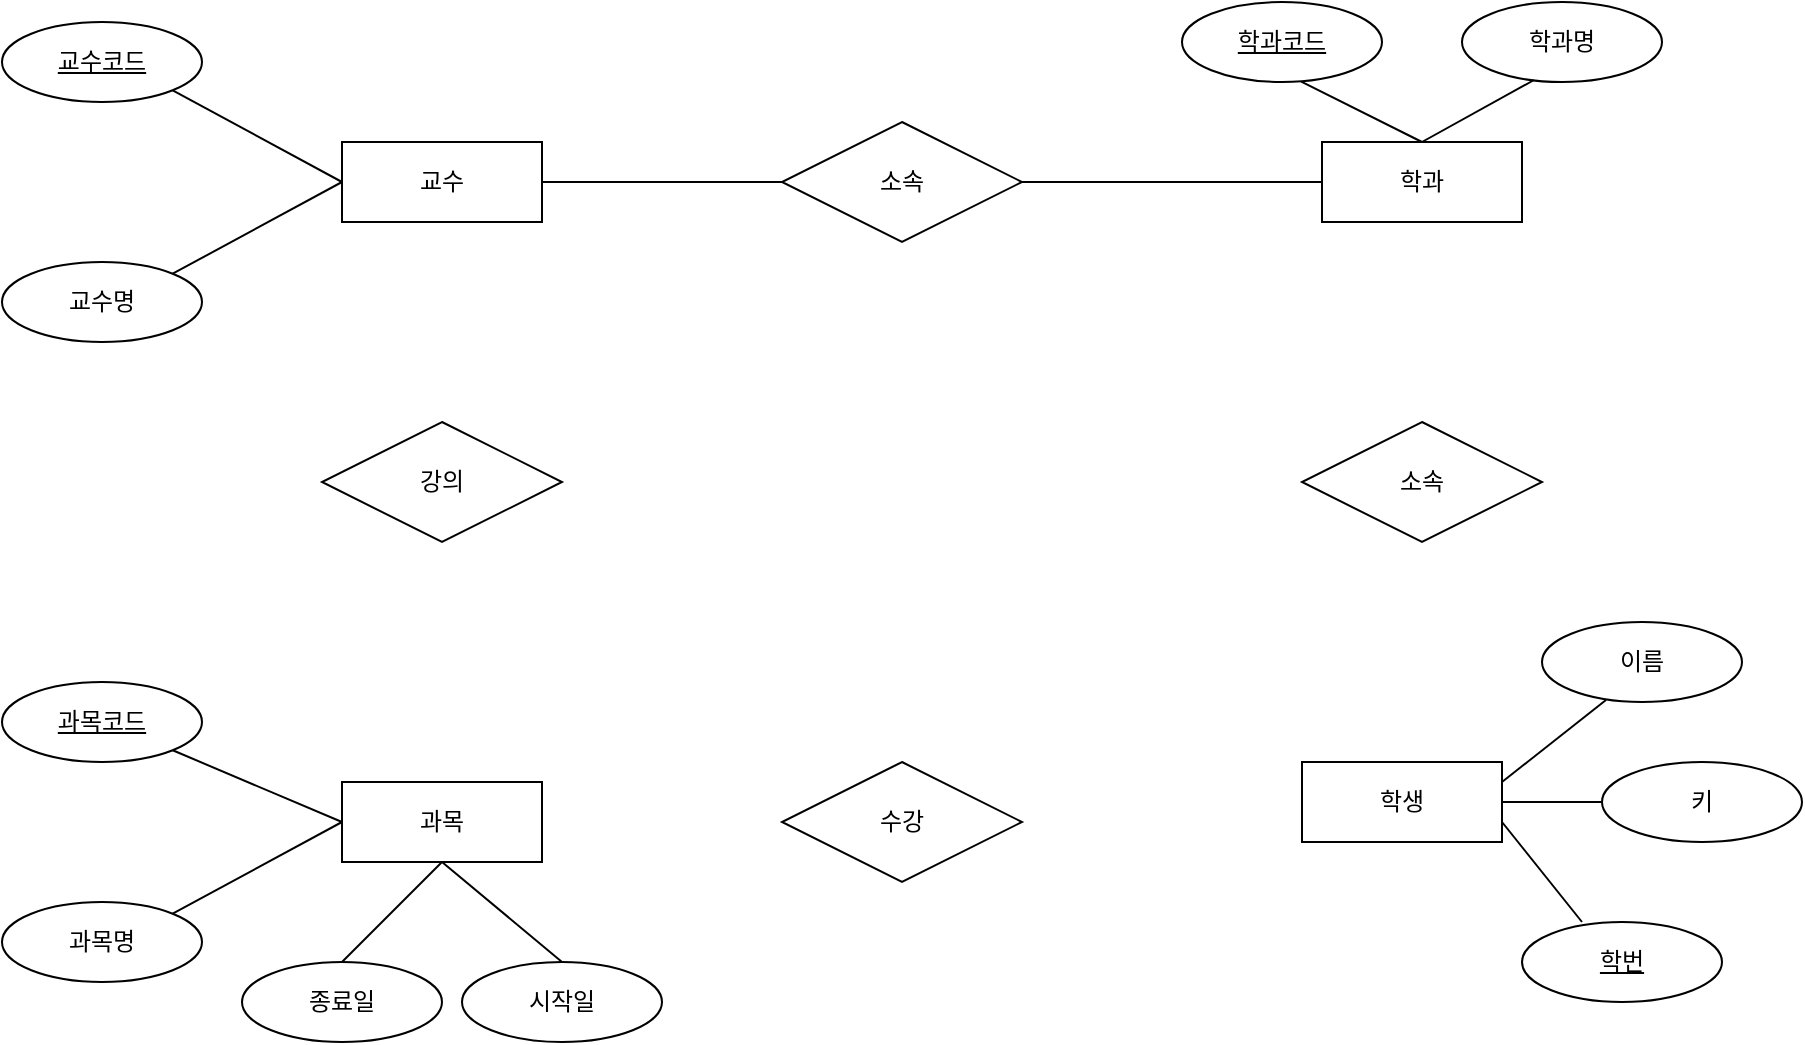 <mxfile version="24.3.1" type="github">
  <diagram name="페이지-1" id="338jlXudHpVySwIE1spO">
    <mxGraphModel dx="1434" dy="746" grid="1" gridSize="10" guides="1" tooltips="1" connect="1" arrows="1" fold="1" page="1" pageScale="1" pageWidth="827" pageHeight="1169" math="0" shadow="0">
      <root>
        <mxCell id="0" />
        <mxCell id="1" parent="0" />
        <mxCell id="u0V897KYy9bcApE3nfHY-1" value="교수" style="whiteSpace=wrap;html=1;align=center;" vertex="1" parent="1">
          <mxGeometry x="220" y="170" width="100" height="40" as="geometry" />
        </mxCell>
        <mxCell id="u0V897KYy9bcApE3nfHY-2" value="학과" style="whiteSpace=wrap;html=1;align=center;" vertex="1" parent="1">
          <mxGeometry x="710" y="170" width="100" height="40" as="geometry" />
        </mxCell>
        <mxCell id="u0V897KYy9bcApE3nfHY-3" value="과목" style="whiteSpace=wrap;html=1;align=center;" vertex="1" parent="1">
          <mxGeometry x="220" y="490" width="100" height="40" as="geometry" />
        </mxCell>
        <mxCell id="u0V897KYy9bcApE3nfHY-4" value="학생" style="whiteSpace=wrap;html=1;align=center;" vertex="1" parent="1">
          <mxGeometry x="700" y="480" width="100" height="40" as="geometry" />
        </mxCell>
        <mxCell id="u0V897KYy9bcApE3nfHY-5" value="교수명" style="ellipse;whiteSpace=wrap;html=1;align=center;" vertex="1" parent="1">
          <mxGeometry x="50" y="230" width="100" height="40" as="geometry" />
        </mxCell>
        <mxCell id="u0V897KYy9bcApE3nfHY-6" value="교수코드" style="ellipse;whiteSpace=wrap;html=1;align=center;fontStyle=4;" vertex="1" parent="1">
          <mxGeometry x="50" y="110" width="100" height="40" as="geometry" />
        </mxCell>
        <mxCell id="u0V897KYy9bcApE3nfHY-9" value="" style="endArrow=none;html=1;rounded=0;exitX=1;exitY=1;exitDx=0;exitDy=0;entryX=0;entryY=0.5;entryDx=0;entryDy=0;" edge="1" parent="1" source="u0V897KYy9bcApE3nfHY-6" target="u0V897KYy9bcApE3nfHY-1">
          <mxGeometry relative="1" as="geometry">
            <mxPoint x="334" y="270" as="sourcePoint" />
            <mxPoint x="494" y="270" as="targetPoint" />
          </mxGeometry>
        </mxCell>
        <mxCell id="u0V897KYy9bcApE3nfHY-16" value="" style="endArrow=none;html=1;rounded=0;exitX=1;exitY=0;exitDx=0;exitDy=0;entryX=0;entryY=0.5;entryDx=0;entryDy=0;" edge="1" parent="1" source="u0V897KYy9bcApE3nfHY-5" target="u0V897KYy9bcApE3nfHY-1">
          <mxGeometry relative="1" as="geometry">
            <mxPoint x="530" y="280" as="sourcePoint" />
            <mxPoint x="690" y="280" as="targetPoint" />
          </mxGeometry>
        </mxCell>
        <mxCell id="u0V897KYy9bcApE3nfHY-17" value="과목명" style="ellipse;whiteSpace=wrap;html=1;align=center;" vertex="1" parent="1">
          <mxGeometry x="50" y="550" width="100" height="40" as="geometry" />
        </mxCell>
        <mxCell id="u0V897KYy9bcApE3nfHY-18" value="과목코드" style="ellipse;whiteSpace=wrap;html=1;align=center;fontStyle=4;" vertex="1" parent="1">
          <mxGeometry x="50" y="440" width="100" height="40" as="geometry" />
        </mxCell>
        <mxCell id="u0V897KYy9bcApE3nfHY-20" value="" style="endArrow=none;html=1;rounded=0;exitX=1;exitY=1;exitDx=0;exitDy=0;entryX=0;entryY=0.5;entryDx=0;entryDy=0;" edge="1" parent="1" source="u0V897KYy9bcApE3nfHY-18" target="u0V897KYy9bcApE3nfHY-3">
          <mxGeometry relative="1" as="geometry">
            <mxPoint x="135" y="459.86" as="sourcePoint" />
            <mxPoint x="200" y="505.86" as="targetPoint" />
          </mxGeometry>
        </mxCell>
        <mxCell id="u0V897KYy9bcApE3nfHY-21" value="" style="endArrow=none;html=1;rounded=0;exitX=1;exitY=0;exitDx=0;exitDy=0;entryX=0;entryY=0.5;entryDx=0;entryDy=0;" edge="1" parent="1" source="u0V897KYy9bcApE3nfHY-17" target="u0V897KYy9bcApE3nfHY-3">
          <mxGeometry relative="1" as="geometry">
            <mxPoint x="135" y="551.86" as="sourcePoint" />
            <mxPoint x="200" y="505.86" as="targetPoint" />
          </mxGeometry>
        </mxCell>
        <mxCell id="u0V897KYy9bcApE3nfHY-22" value="종료일" style="ellipse;whiteSpace=wrap;html=1;align=center;" vertex="1" parent="1">
          <mxGeometry x="170" y="580" width="100" height="40" as="geometry" />
        </mxCell>
        <mxCell id="u0V897KYy9bcApE3nfHY-23" value="시작일" style="ellipse;whiteSpace=wrap;html=1;align=center;" vertex="1" parent="1">
          <mxGeometry x="280" y="580" width="100" height="40" as="geometry" />
        </mxCell>
        <mxCell id="u0V897KYy9bcApE3nfHY-24" value="" style="endArrow=none;html=1;rounded=0;exitX=0.5;exitY=0;exitDx=0;exitDy=0;entryX=0.5;entryY=1;entryDx=0;entryDy=0;" edge="1" parent="1" source="u0V897KYy9bcApE3nfHY-22" target="u0V897KYy9bcApE3nfHY-3">
          <mxGeometry relative="1" as="geometry">
            <mxPoint x="199.64" y="580.14" as="sourcePoint" />
            <mxPoint x="264.64" y="530" as="targetPoint" />
          </mxGeometry>
        </mxCell>
        <mxCell id="u0V897KYy9bcApE3nfHY-25" value="" style="endArrow=none;html=1;rounded=0;exitX=0.5;exitY=0;exitDx=0;exitDy=0;entryX=0.5;entryY=1;entryDx=0;entryDy=0;" edge="1" parent="1" source="u0V897KYy9bcApE3nfHY-23" target="u0V897KYy9bcApE3nfHY-3">
          <mxGeometry relative="1" as="geometry">
            <mxPoint x="330" y="580" as="sourcePoint" />
            <mxPoint x="260" y="520" as="targetPoint" />
          </mxGeometry>
        </mxCell>
        <mxCell id="u0V897KYy9bcApE3nfHY-26" value="키" style="ellipse;whiteSpace=wrap;html=1;align=center;" vertex="1" parent="1">
          <mxGeometry x="850" y="480" width="100" height="40" as="geometry" />
        </mxCell>
        <mxCell id="u0V897KYy9bcApE3nfHY-29" value="이름" style="ellipse;whiteSpace=wrap;html=1;align=center;" vertex="1" parent="1">
          <mxGeometry x="820" y="410" width="100" height="40" as="geometry" />
        </mxCell>
        <mxCell id="u0V897KYy9bcApE3nfHY-30" value="학번" style="ellipse;whiteSpace=wrap;html=1;align=center;fontStyle=4;" vertex="1" parent="1">
          <mxGeometry x="810" y="560" width="100" height="40" as="geometry" />
        </mxCell>
        <mxCell id="u0V897KYy9bcApE3nfHY-31" value="학과코드" style="ellipse;whiteSpace=wrap;html=1;align=center;fontStyle=4;" vertex="1" parent="1">
          <mxGeometry x="640" y="100" width="100" height="40" as="geometry" />
        </mxCell>
        <mxCell id="u0V897KYy9bcApE3nfHY-32" value="학과명" style="ellipse;whiteSpace=wrap;html=1;align=center;" vertex="1" parent="1">
          <mxGeometry x="780" y="100" width="100" height="40" as="geometry" />
        </mxCell>
        <mxCell id="u0V897KYy9bcApE3nfHY-33" value="" style="endArrow=none;html=1;rounded=0;exitX=1;exitY=1;exitDx=0;exitDy=0;entryX=0.5;entryY=0;entryDx=0;entryDy=0;" edge="1" parent="1" target="u0V897KYy9bcApE3nfHY-2">
          <mxGeometry relative="1" as="geometry">
            <mxPoint x="699.64" y="139.86" as="sourcePoint" />
            <mxPoint x="750" y="180" as="targetPoint" />
          </mxGeometry>
        </mxCell>
        <mxCell id="u0V897KYy9bcApE3nfHY-34" value="" style="endArrow=none;html=1;rounded=0;exitX=0.36;exitY=0.975;exitDx=0;exitDy=0;entryX=0.5;entryY=0;entryDx=0;entryDy=0;exitPerimeter=0;" edge="1" parent="1" source="u0V897KYy9bcApE3nfHY-32" target="u0V897KYy9bcApE3nfHY-2">
          <mxGeometry relative="1" as="geometry">
            <mxPoint x="790" y="139.86" as="sourcePoint" />
            <mxPoint x="840.36" y="180" as="targetPoint" />
          </mxGeometry>
        </mxCell>
        <mxCell id="u0V897KYy9bcApE3nfHY-35" value="" style="endArrow=none;html=1;rounded=0;exitX=0.32;exitY=0.975;exitDx=0;exitDy=0;entryX=1;entryY=0.25;entryDx=0;entryDy=0;exitPerimeter=0;" edge="1" parent="1" source="u0V897KYy9bcApE3nfHY-29" target="u0V897KYy9bcApE3nfHY-4">
          <mxGeometry relative="1" as="geometry">
            <mxPoint x="850" y="439" as="sourcePoint" />
            <mxPoint x="794" y="480" as="targetPoint" />
          </mxGeometry>
        </mxCell>
        <mxCell id="u0V897KYy9bcApE3nfHY-36" value="" style="endArrow=none;html=1;rounded=0;exitX=0;exitY=0.5;exitDx=0;exitDy=0;entryX=1;entryY=0.5;entryDx=0;entryDy=0;" edge="1" parent="1" source="u0V897KYy9bcApE3nfHY-26" target="u0V897KYy9bcApE3nfHY-4">
          <mxGeometry relative="1" as="geometry">
            <mxPoint x="852" y="519" as="sourcePoint" />
            <mxPoint x="800" y="560" as="targetPoint" />
          </mxGeometry>
        </mxCell>
        <mxCell id="u0V897KYy9bcApE3nfHY-37" value="" style="endArrow=none;html=1;rounded=0;exitX=0.3;exitY=0;exitDx=0;exitDy=0;entryX=1;entryY=0.75;entryDx=0;entryDy=0;exitPerimeter=0;" edge="1" parent="1" source="u0V897KYy9bcApE3nfHY-30" target="u0V897KYy9bcApE3nfHY-4">
          <mxGeometry relative="1" as="geometry">
            <mxPoint x="852" y="510" as="sourcePoint" />
            <mxPoint x="800" y="551" as="targetPoint" />
          </mxGeometry>
        </mxCell>
        <mxCell id="u0V897KYy9bcApE3nfHY-39" value="소속" style="shape=rhombus;perimeter=rhombusPerimeter;whiteSpace=wrap;html=1;align=center;" vertex="1" parent="1">
          <mxGeometry x="440" y="160" width="120" height="60" as="geometry" />
        </mxCell>
        <mxCell id="u0V897KYy9bcApE3nfHY-41" value="강의" style="shape=rhombus;perimeter=rhombusPerimeter;whiteSpace=wrap;html=1;align=center;" vertex="1" parent="1">
          <mxGeometry x="210" y="310" width="120" height="60" as="geometry" />
        </mxCell>
        <mxCell id="u0V897KYy9bcApE3nfHY-42" value="소속" style="shape=rhombus;perimeter=rhombusPerimeter;whiteSpace=wrap;html=1;align=center;" vertex="1" parent="1">
          <mxGeometry x="700" y="310" width="120" height="60" as="geometry" />
        </mxCell>
        <mxCell id="u0V897KYy9bcApE3nfHY-43" value="수강" style="shape=rhombus;perimeter=rhombusPerimeter;whiteSpace=wrap;html=1;align=center;" vertex="1" parent="1">
          <mxGeometry x="440" y="480" width="120" height="60" as="geometry" />
        </mxCell>
        <mxCell id="u0V897KYy9bcApE3nfHY-45" value="" style="endArrow=none;html=1;rounded=0;exitX=1;exitY=0.5;exitDx=0;exitDy=0;entryX=0;entryY=0.5;entryDx=0;entryDy=0;" edge="1" parent="1" source="u0V897KYy9bcApE3nfHY-1" target="u0V897KYy9bcApE3nfHY-39">
          <mxGeometry relative="1" as="geometry">
            <mxPoint x="319.64" y="186" as="sourcePoint" />
            <mxPoint x="404.64" y="140" as="targetPoint" />
          </mxGeometry>
        </mxCell>
        <mxCell id="u0V897KYy9bcApE3nfHY-47" value="" style="endArrow=none;html=1;rounded=0;entryX=0;entryY=0.5;entryDx=0;entryDy=0;exitX=1;exitY=0.5;exitDx=0;exitDy=0;" edge="1" parent="1" source="u0V897KYy9bcApE3nfHY-39" target="u0V897KYy9bcApE3nfHY-2">
          <mxGeometry relative="1" as="geometry">
            <mxPoint x="590" y="190" as="sourcePoint" />
            <mxPoint x="680" y="190" as="targetPoint" />
          </mxGeometry>
        </mxCell>
      </root>
    </mxGraphModel>
  </diagram>
</mxfile>
